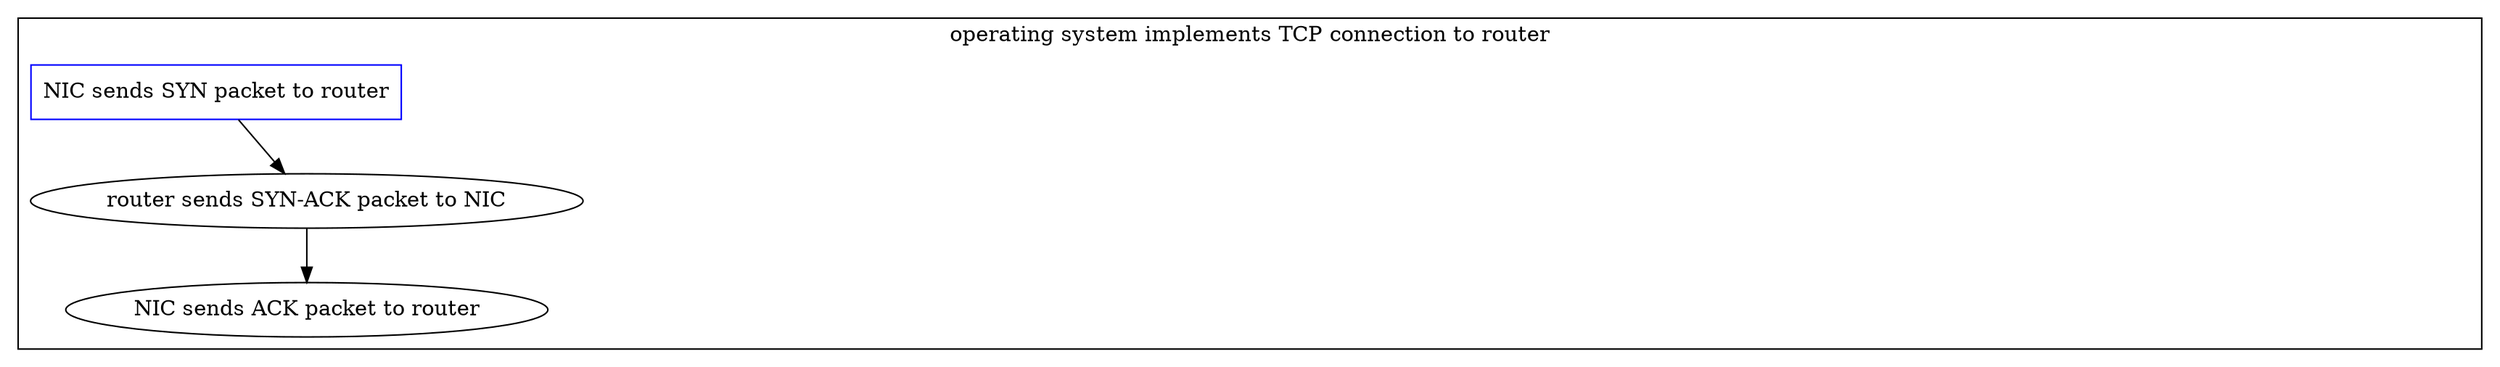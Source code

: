 strict digraph {
	graph [compound=true];
	node [label="\N"];
	subgraph "cluster_user_story_user_brows_web_browse_web_browse_web_browse_operating__operating_operating_system_implements_TCP_connection_to_\
router" {
		graph [label="operating system implements TCP connection to router"];
		user_story_user_brows_web_browse_web_browse_web_browse_operating__operating_operating_system_implements_TCP_connection_to_router	[style=invis];
		"user_story_user_brows_web_browse_web_browse_web_browse_operating__operating_operating_system_implements_TCP_connection_to_routerNIC_\
sends_SYN_packet_to_router"	[color=blue,
			href="user_story_user_brows_web_browse_web_browse_web_browse_operating__operating__operating_.svg",
			label="NIC sends SYN packet to router",
			shape=rectangle];
		"user_story_user_brows_web_browse_web_browse_web_browse_operating__operating_operating_system_implements_TCP_connection_to_routerrouter_\
sends_SYNACK_packet_to_NIC"	[label="router sends SYN-ACK packet to NIC"];
		"user_story_user_brows_web_browse_web_browse_web_browse_operating__operating_operating_system_implements_TCP_connection_to_routerNIC_\
sends_SYN_packet_to_router" -> "user_story_user_brows_web_browse_web_browse_web_browse_operating__operating_operating_system_implements_TCP_connection_to_routerrouter_\
sends_SYNACK_packet_to_NIC";
		"user_story_user_brows_web_browse_web_browse_web_browse_operating__operating_operating_system_implements_TCP_connection_to_routerNIC_\
sends_ACK_packet_to_router"	[label="NIC sends ACK packet to router"];
		"user_story_user_brows_web_browse_web_browse_web_browse_operating__operating_operating_system_implements_TCP_connection_to_routerrouter_\
sends_SYNACK_packet_to_NIC" -> "user_story_user_brows_web_browse_web_browse_web_browse_operating__operating_operating_system_implements_TCP_connection_to_routerNIC_\
sends_ACK_packet_to_router";
	}
}
